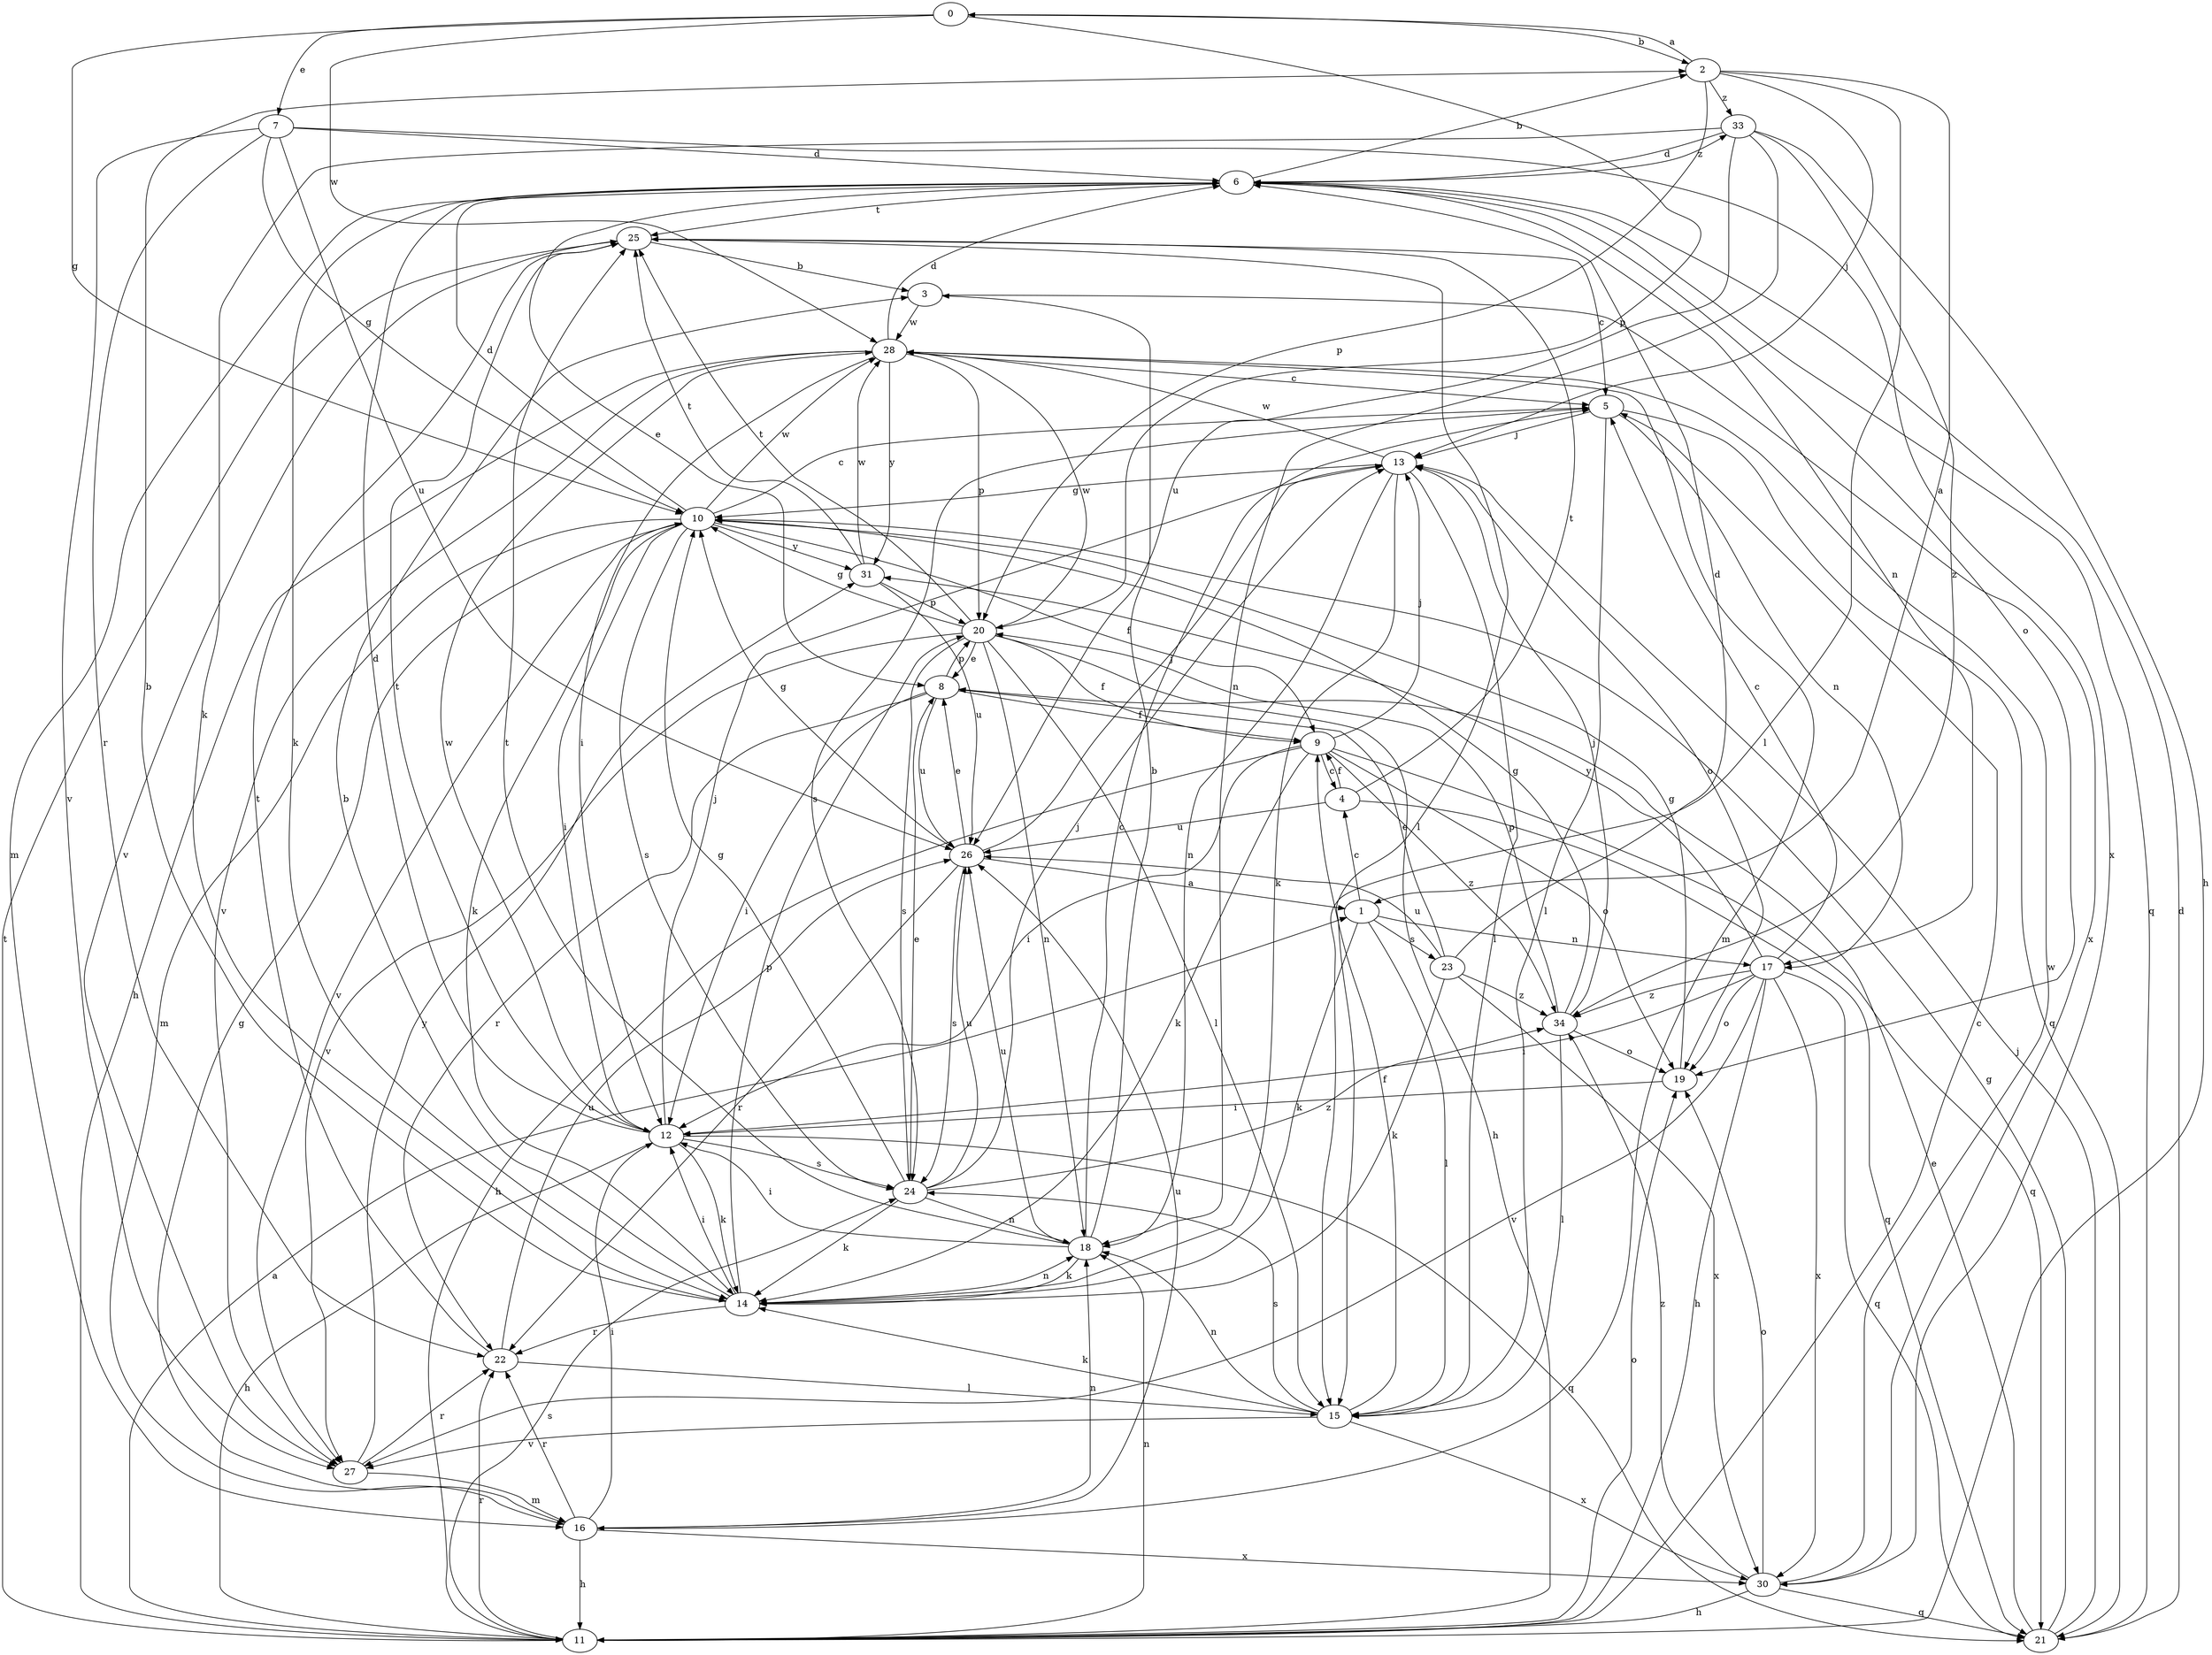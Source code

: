 strict digraph  {
0;
1;
2;
3;
4;
5;
6;
7;
8;
9;
10;
11;
12;
13;
14;
15;
16;
17;
18;
19;
20;
21;
22;
23;
24;
25;
26;
27;
28;
30;
31;
33;
34;
0 -> 2  [label=b];
0 -> 7  [label=e];
0 -> 10  [label=g];
0 -> 20  [label=p];
0 -> 28  [label=w];
1 -> 4  [label=c];
1 -> 14  [label=k];
1 -> 15  [label=l];
1 -> 17  [label=n];
1 -> 23  [label=s];
2 -> 0  [label=a];
2 -> 1  [label=a];
2 -> 13  [label=j];
2 -> 15  [label=l];
2 -> 20  [label=p];
2 -> 33  [label=z];
3 -> 28  [label=w];
3 -> 30  [label=x];
4 -> 9  [label=f];
4 -> 21  [label=q];
4 -> 25  [label=t];
4 -> 26  [label=u];
5 -> 13  [label=j];
5 -> 15  [label=l];
5 -> 17  [label=n];
5 -> 21  [label=q];
5 -> 24  [label=s];
6 -> 2  [label=b];
6 -> 8  [label=e];
6 -> 14  [label=k];
6 -> 16  [label=m];
6 -> 17  [label=n];
6 -> 19  [label=o];
6 -> 21  [label=q];
6 -> 25  [label=t];
6 -> 33  [label=z];
7 -> 6  [label=d];
7 -> 10  [label=g];
7 -> 22  [label=r];
7 -> 26  [label=u];
7 -> 27  [label=v];
7 -> 30  [label=x];
8 -> 9  [label=f];
8 -> 12  [label=i];
8 -> 20  [label=p];
8 -> 22  [label=r];
8 -> 26  [label=u];
9 -> 4  [label=c];
9 -> 11  [label=h];
9 -> 12  [label=i];
9 -> 13  [label=j];
9 -> 14  [label=k];
9 -> 19  [label=o];
9 -> 21  [label=q];
9 -> 34  [label=z];
10 -> 5  [label=c];
10 -> 6  [label=d];
10 -> 9  [label=f];
10 -> 12  [label=i];
10 -> 14  [label=k];
10 -> 16  [label=m];
10 -> 24  [label=s];
10 -> 27  [label=v];
10 -> 28  [label=w];
10 -> 31  [label=y];
11 -> 1  [label=a];
11 -> 5  [label=c];
11 -> 18  [label=n];
11 -> 19  [label=o];
11 -> 22  [label=r];
11 -> 24  [label=s];
11 -> 25  [label=t];
12 -> 6  [label=d];
12 -> 11  [label=h];
12 -> 13  [label=j];
12 -> 14  [label=k];
12 -> 21  [label=q];
12 -> 24  [label=s];
12 -> 25  [label=t];
12 -> 28  [label=w];
13 -> 10  [label=g];
13 -> 14  [label=k];
13 -> 15  [label=l];
13 -> 18  [label=n];
13 -> 19  [label=o];
13 -> 28  [label=w];
14 -> 2  [label=b];
14 -> 3  [label=b];
14 -> 12  [label=i];
14 -> 18  [label=n];
14 -> 20  [label=p];
14 -> 22  [label=r];
15 -> 9  [label=f];
15 -> 14  [label=k];
15 -> 18  [label=n];
15 -> 24  [label=s];
15 -> 27  [label=v];
15 -> 30  [label=x];
16 -> 10  [label=g];
16 -> 11  [label=h];
16 -> 12  [label=i];
16 -> 18  [label=n];
16 -> 22  [label=r];
16 -> 26  [label=u];
16 -> 30  [label=x];
17 -> 5  [label=c];
17 -> 11  [label=h];
17 -> 12  [label=i];
17 -> 19  [label=o];
17 -> 21  [label=q];
17 -> 27  [label=v];
17 -> 30  [label=x];
17 -> 31  [label=y];
17 -> 34  [label=z];
18 -> 3  [label=b];
18 -> 5  [label=c];
18 -> 12  [label=i];
18 -> 14  [label=k];
18 -> 25  [label=t];
18 -> 26  [label=u];
19 -> 10  [label=g];
19 -> 12  [label=i];
20 -> 8  [label=e];
20 -> 9  [label=f];
20 -> 10  [label=g];
20 -> 11  [label=h];
20 -> 15  [label=l];
20 -> 18  [label=n];
20 -> 24  [label=s];
20 -> 25  [label=t];
20 -> 27  [label=v];
20 -> 28  [label=w];
21 -> 6  [label=d];
21 -> 8  [label=e];
21 -> 10  [label=g];
21 -> 13  [label=j];
22 -> 15  [label=l];
22 -> 25  [label=t];
22 -> 26  [label=u];
23 -> 6  [label=d];
23 -> 8  [label=e];
23 -> 14  [label=k];
23 -> 26  [label=u];
23 -> 30  [label=x];
23 -> 34  [label=z];
24 -> 8  [label=e];
24 -> 10  [label=g];
24 -> 13  [label=j];
24 -> 14  [label=k];
24 -> 18  [label=n];
24 -> 26  [label=u];
24 -> 34  [label=z];
25 -> 3  [label=b];
25 -> 5  [label=c];
25 -> 15  [label=l];
25 -> 27  [label=v];
26 -> 1  [label=a];
26 -> 8  [label=e];
26 -> 10  [label=g];
26 -> 13  [label=j];
26 -> 22  [label=r];
26 -> 24  [label=s];
27 -> 16  [label=m];
27 -> 22  [label=r];
27 -> 31  [label=y];
28 -> 5  [label=c];
28 -> 6  [label=d];
28 -> 11  [label=h];
28 -> 12  [label=i];
28 -> 16  [label=m];
28 -> 20  [label=p];
28 -> 27  [label=v];
28 -> 31  [label=y];
30 -> 11  [label=h];
30 -> 19  [label=o];
30 -> 21  [label=q];
30 -> 28  [label=w];
30 -> 34  [label=z];
31 -> 20  [label=p];
31 -> 25  [label=t];
31 -> 26  [label=u];
31 -> 28  [label=w];
33 -> 6  [label=d];
33 -> 11  [label=h];
33 -> 14  [label=k];
33 -> 18  [label=n];
33 -> 26  [label=u];
33 -> 34  [label=z];
34 -> 10  [label=g];
34 -> 13  [label=j];
34 -> 15  [label=l];
34 -> 19  [label=o];
34 -> 20  [label=p];
}
